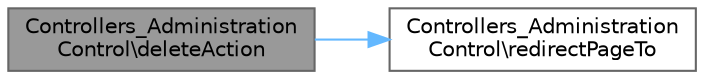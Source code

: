 digraph "Controllers_AdministrationControl\deleteAction"
{
 // LATEX_PDF_SIZE
  bgcolor="transparent";
  edge [fontname=Helvetica,fontsize=10,labelfontname=Helvetica,labelfontsize=10];
  node [fontname=Helvetica,fontsize=10,shape=box,height=0.2,width=0.4];
  rankdir="LR";
  Node1 [id="Node000001",label="Controllers_Administration\lControl\\deleteAction",height=0.2,width=0.4,color="gray40", fillcolor="grey60", style="filled", fontcolor="black",tooltip="Deletes instruction data for a specified barcode and side."];
  Node1 -> Node2 [id="edge1_Node000001_Node000002",color="steelblue1",style="solid",tooltip=" "];
  Node2 [id="Node000002",label="Controllers_Administration\lControl\\redirectPageTo",height=0.2,width=0.4,color="grey40", fillcolor="white", style="filled",URL="$class_controllers___administration_control.html#ab3b92f014036cde36a8ab025da7cc079",tooltip="Redirects user to a specific page within the administration controller."];
}
